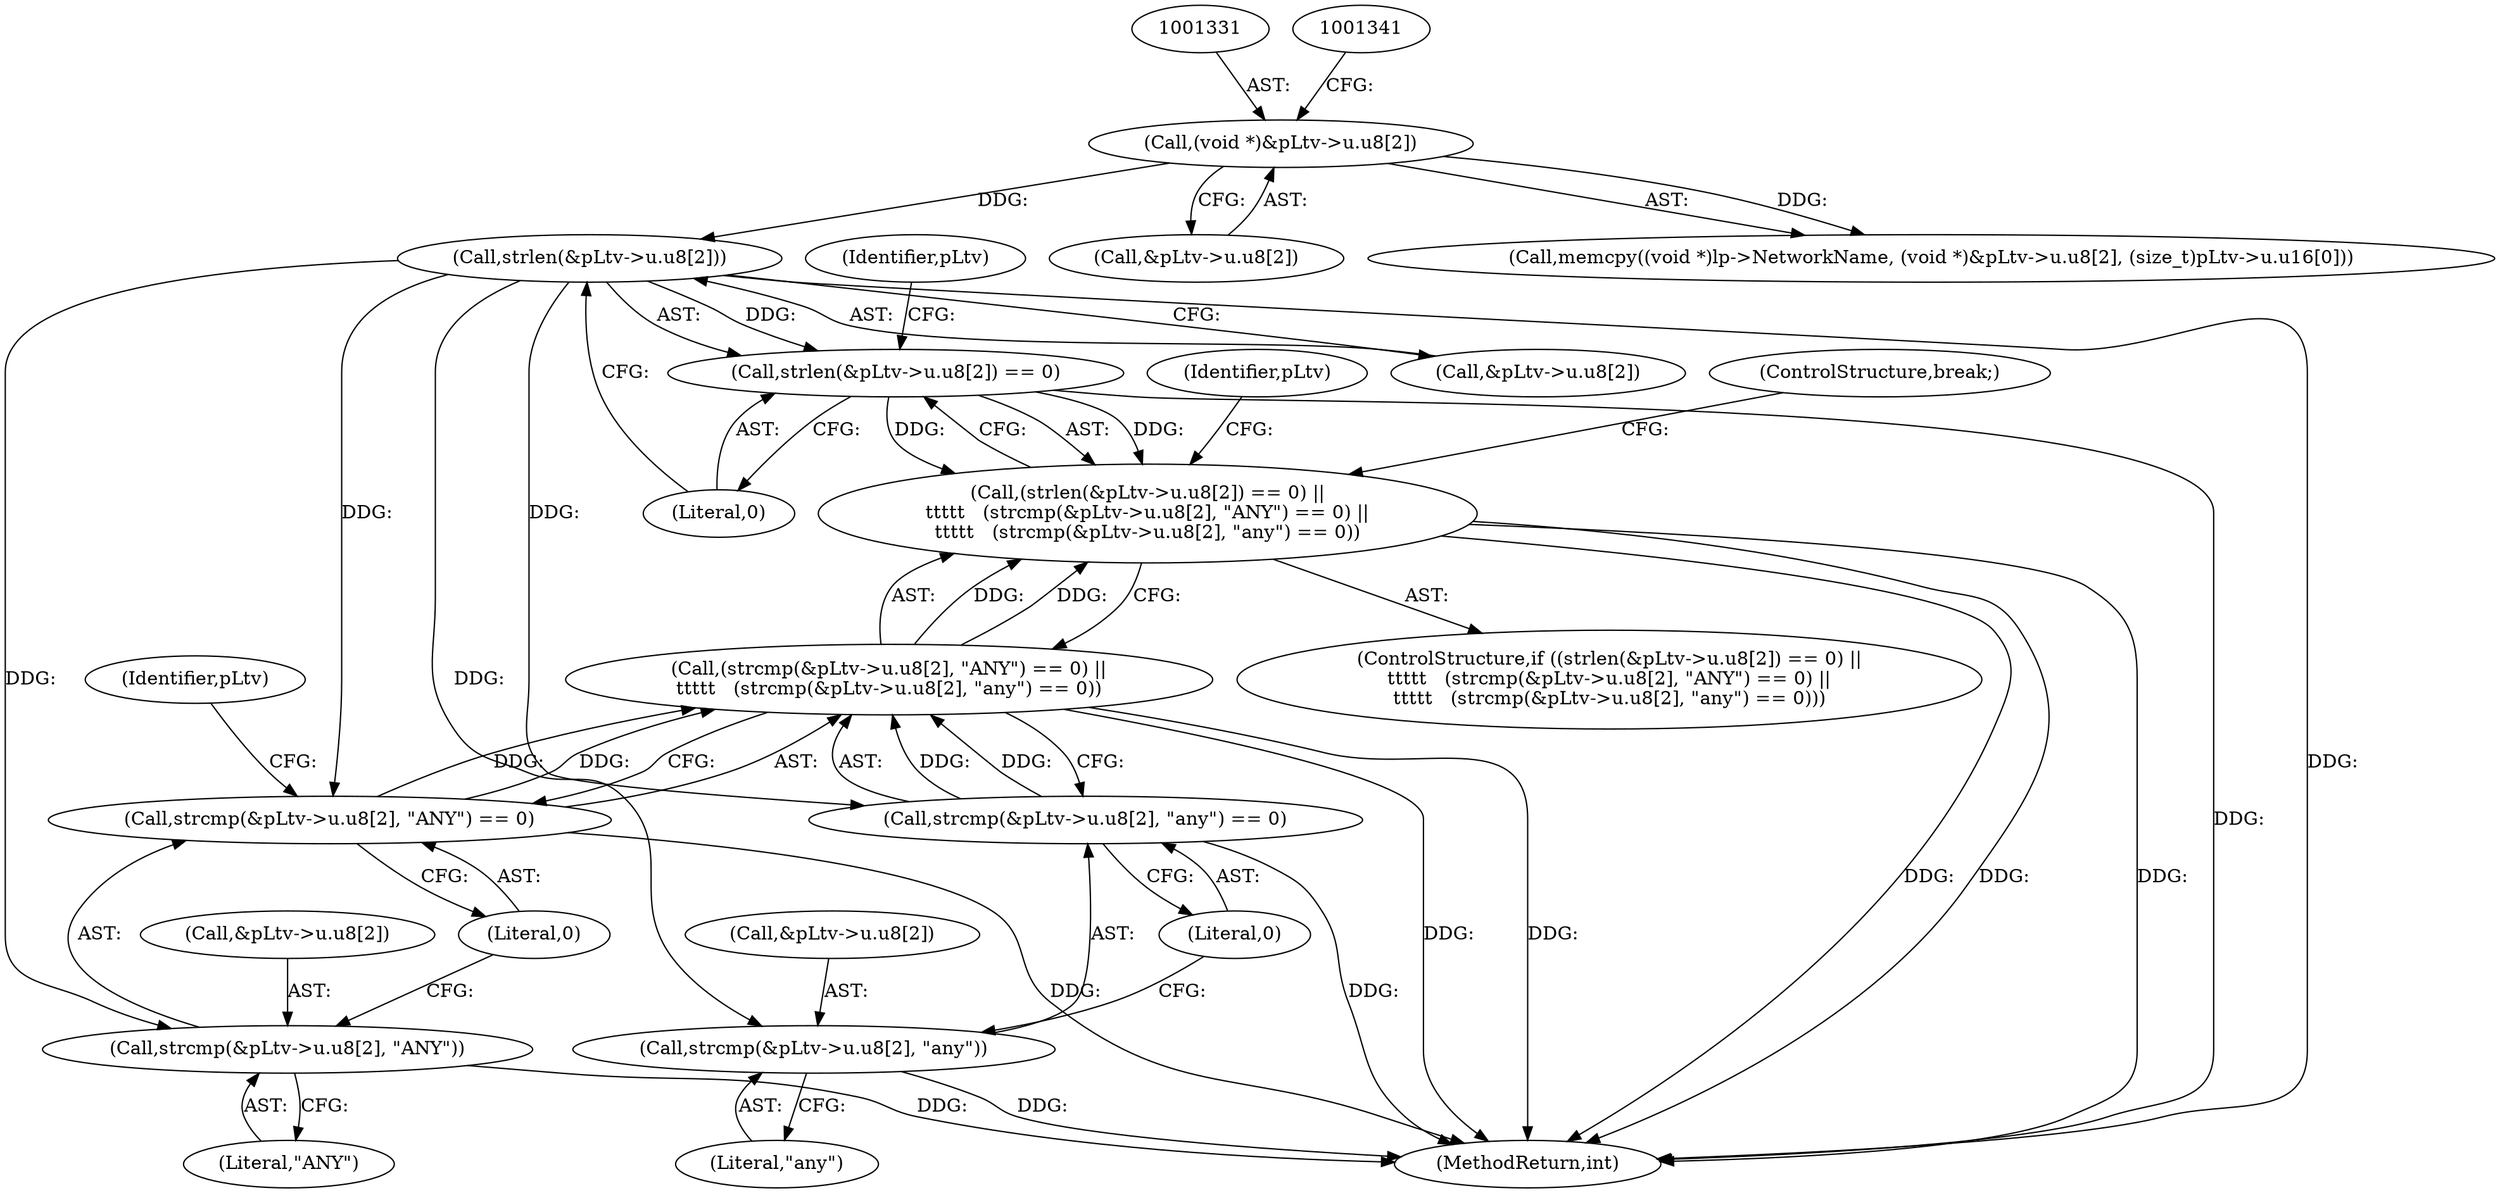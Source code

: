 digraph "0_linux_b5e2f339865fb443107e5b10603e53bbc92dc054_0@API" {
"1001368" [label="(Call,strlen(&pLtv->u.u8[2]))"];
"1001330" [label="(Call,(void *)&pLtv->u.u8[2])"];
"1001367" [label="(Call,strlen(&pLtv->u.u8[2]) == 0)"];
"1001366" [label="(Call,(strlen(&pLtv->u.u8[2]) == 0) ||\n\t\t\t\t\t   (strcmp(&pLtv->u.u8[2], \"ANY\") == 0) ||\n\t\t\t\t\t   (strcmp(&pLtv->u.u8[2], \"any\") == 0))"];
"1001379" [label="(Call,strcmp(&pLtv->u.u8[2], \"ANY\") == 0)"];
"1001378" [label="(Call,(strcmp(&pLtv->u.u8[2], \"ANY\") == 0) ||\n\t\t\t\t\t   (strcmp(&pLtv->u.u8[2], \"any\") == 0))"];
"1001380" [label="(Call,strcmp(&pLtv->u.u8[2], \"ANY\"))"];
"1001391" [label="(Call,strcmp(&pLtv->u.u8[2], \"any\") == 0)"];
"1001392" [label="(Call,strcmp(&pLtv->u.u8[2], \"any\"))"];
"1001397" [label="(Identifier,pLtv)"];
"1001401" [label="(Literal,\"any\")"];
"1001380" [label="(Call,strcmp(&pLtv->u.u8[2], \"ANY\"))"];
"1001368" [label="(Call,strlen(&pLtv->u.u8[2]))"];
"1001393" [label="(Call,&pLtv->u.u8[2])"];
"1001408" [label="(Identifier,pLtv)"];
"1001330" [label="(Call,(void *)&pLtv->u.u8[2])"];
"1001332" [label="(Call,&pLtv->u.u8[2])"];
"1002520" [label="(MethodReturn,int)"];
"1001324" [label="(Call,memcpy((void *)lp->NetworkName, (void *)&pLtv->u.u8[2], (size_t)pLtv->u.u16[0]))"];
"1001392" [label="(Call,strcmp(&pLtv->u.u8[2], \"any\"))"];
"1001367" [label="(Call,strlen(&pLtv->u.u8[2]) == 0)"];
"1001377" [label="(Literal,0)"];
"1001422" [label="(ControlStructure,break;)"];
"1001390" [label="(Literal,0)"];
"1001366" [label="(Call,(strlen(&pLtv->u.u8[2]) == 0) ||\n\t\t\t\t\t   (strcmp(&pLtv->u.u8[2], \"ANY\") == 0) ||\n\t\t\t\t\t   (strcmp(&pLtv->u.u8[2], \"any\") == 0))"];
"1001391" [label="(Call,strcmp(&pLtv->u.u8[2], \"any\") == 0)"];
"1001369" [label="(Call,&pLtv->u.u8[2])"];
"1001381" [label="(Call,&pLtv->u.u8[2])"];
"1001402" [label="(Literal,0)"];
"1001365" [label="(ControlStructure,if ((strlen(&pLtv->u.u8[2]) == 0) ||\n\t\t\t\t\t   (strcmp(&pLtv->u.u8[2], \"ANY\") == 0) ||\n\t\t\t\t\t   (strcmp(&pLtv->u.u8[2], \"any\") == 0)))"];
"1001379" [label="(Call,strcmp(&pLtv->u.u8[2], \"ANY\") == 0)"];
"1001378" [label="(Call,(strcmp(&pLtv->u.u8[2], \"ANY\") == 0) ||\n\t\t\t\t\t   (strcmp(&pLtv->u.u8[2], \"any\") == 0))"];
"1001389" [label="(Literal,\"ANY\")"];
"1001385" [label="(Identifier,pLtv)"];
"1001368" -> "1001367"  [label="AST: "];
"1001368" -> "1001369"  [label="CFG: "];
"1001369" -> "1001368"  [label="AST: "];
"1001377" -> "1001368"  [label="CFG: "];
"1001368" -> "1002520"  [label="DDG: "];
"1001368" -> "1001367"  [label="DDG: "];
"1001330" -> "1001368"  [label="DDG: "];
"1001368" -> "1001379"  [label="DDG: "];
"1001368" -> "1001380"  [label="DDG: "];
"1001368" -> "1001391"  [label="DDG: "];
"1001368" -> "1001392"  [label="DDG: "];
"1001330" -> "1001324"  [label="AST: "];
"1001330" -> "1001332"  [label="CFG: "];
"1001331" -> "1001330"  [label="AST: "];
"1001332" -> "1001330"  [label="AST: "];
"1001341" -> "1001330"  [label="CFG: "];
"1001330" -> "1001324"  [label="DDG: "];
"1001367" -> "1001366"  [label="AST: "];
"1001367" -> "1001377"  [label="CFG: "];
"1001377" -> "1001367"  [label="AST: "];
"1001385" -> "1001367"  [label="CFG: "];
"1001366" -> "1001367"  [label="CFG: "];
"1001367" -> "1002520"  [label="DDG: "];
"1001367" -> "1001366"  [label="DDG: "];
"1001367" -> "1001366"  [label="DDG: "];
"1001366" -> "1001365"  [label="AST: "];
"1001366" -> "1001378"  [label="CFG: "];
"1001378" -> "1001366"  [label="AST: "];
"1001408" -> "1001366"  [label="CFG: "];
"1001422" -> "1001366"  [label="CFG: "];
"1001366" -> "1002520"  [label="DDG: "];
"1001366" -> "1002520"  [label="DDG: "];
"1001366" -> "1002520"  [label="DDG: "];
"1001378" -> "1001366"  [label="DDG: "];
"1001378" -> "1001366"  [label="DDG: "];
"1001379" -> "1001378"  [label="AST: "];
"1001379" -> "1001390"  [label="CFG: "];
"1001380" -> "1001379"  [label="AST: "];
"1001390" -> "1001379"  [label="AST: "];
"1001397" -> "1001379"  [label="CFG: "];
"1001378" -> "1001379"  [label="CFG: "];
"1001379" -> "1002520"  [label="DDG: "];
"1001379" -> "1001378"  [label="DDG: "];
"1001379" -> "1001378"  [label="DDG: "];
"1001378" -> "1001391"  [label="CFG: "];
"1001391" -> "1001378"  [label="AST: "];
"1001378" -> "1002520"  [label="DDG: "];
"1001378" -> "1002520"  [label="DDG: "];
"1001391" -> "1001378"  [label="DDG: "];
"1001391" -> "1001378"  [label="DDG: "];
"1001380" -> "1001389"  [label="CFG: "];
"1001381" -> "1001380"  [label="AST: "];
"1001389" -> "1001380"  [label="AST: "];
"1001390" -> "1001380"  [label="CFG: "];
"1001380" -> "1002520"  [label="DDG: "];
"1001391" -> "1001402"  [label="CFG: "];
"1001392" -> "1001391"  [label="AST: "];
"1001402" -> "1001391"  [label="AST: "];
"1001391" -> "1002520"  [label="DDG: "];
"1001392" -> "1001401"  [label="CFG: "];
"1001393" -> "1001392"  [label="AST: "];
"1001401" -> "1001392"  [label="AST: "];
"1001402" -> "1001392"  [label="CFG: "];
"1001392" -> "1002520"  [label="DDG: "];
}
